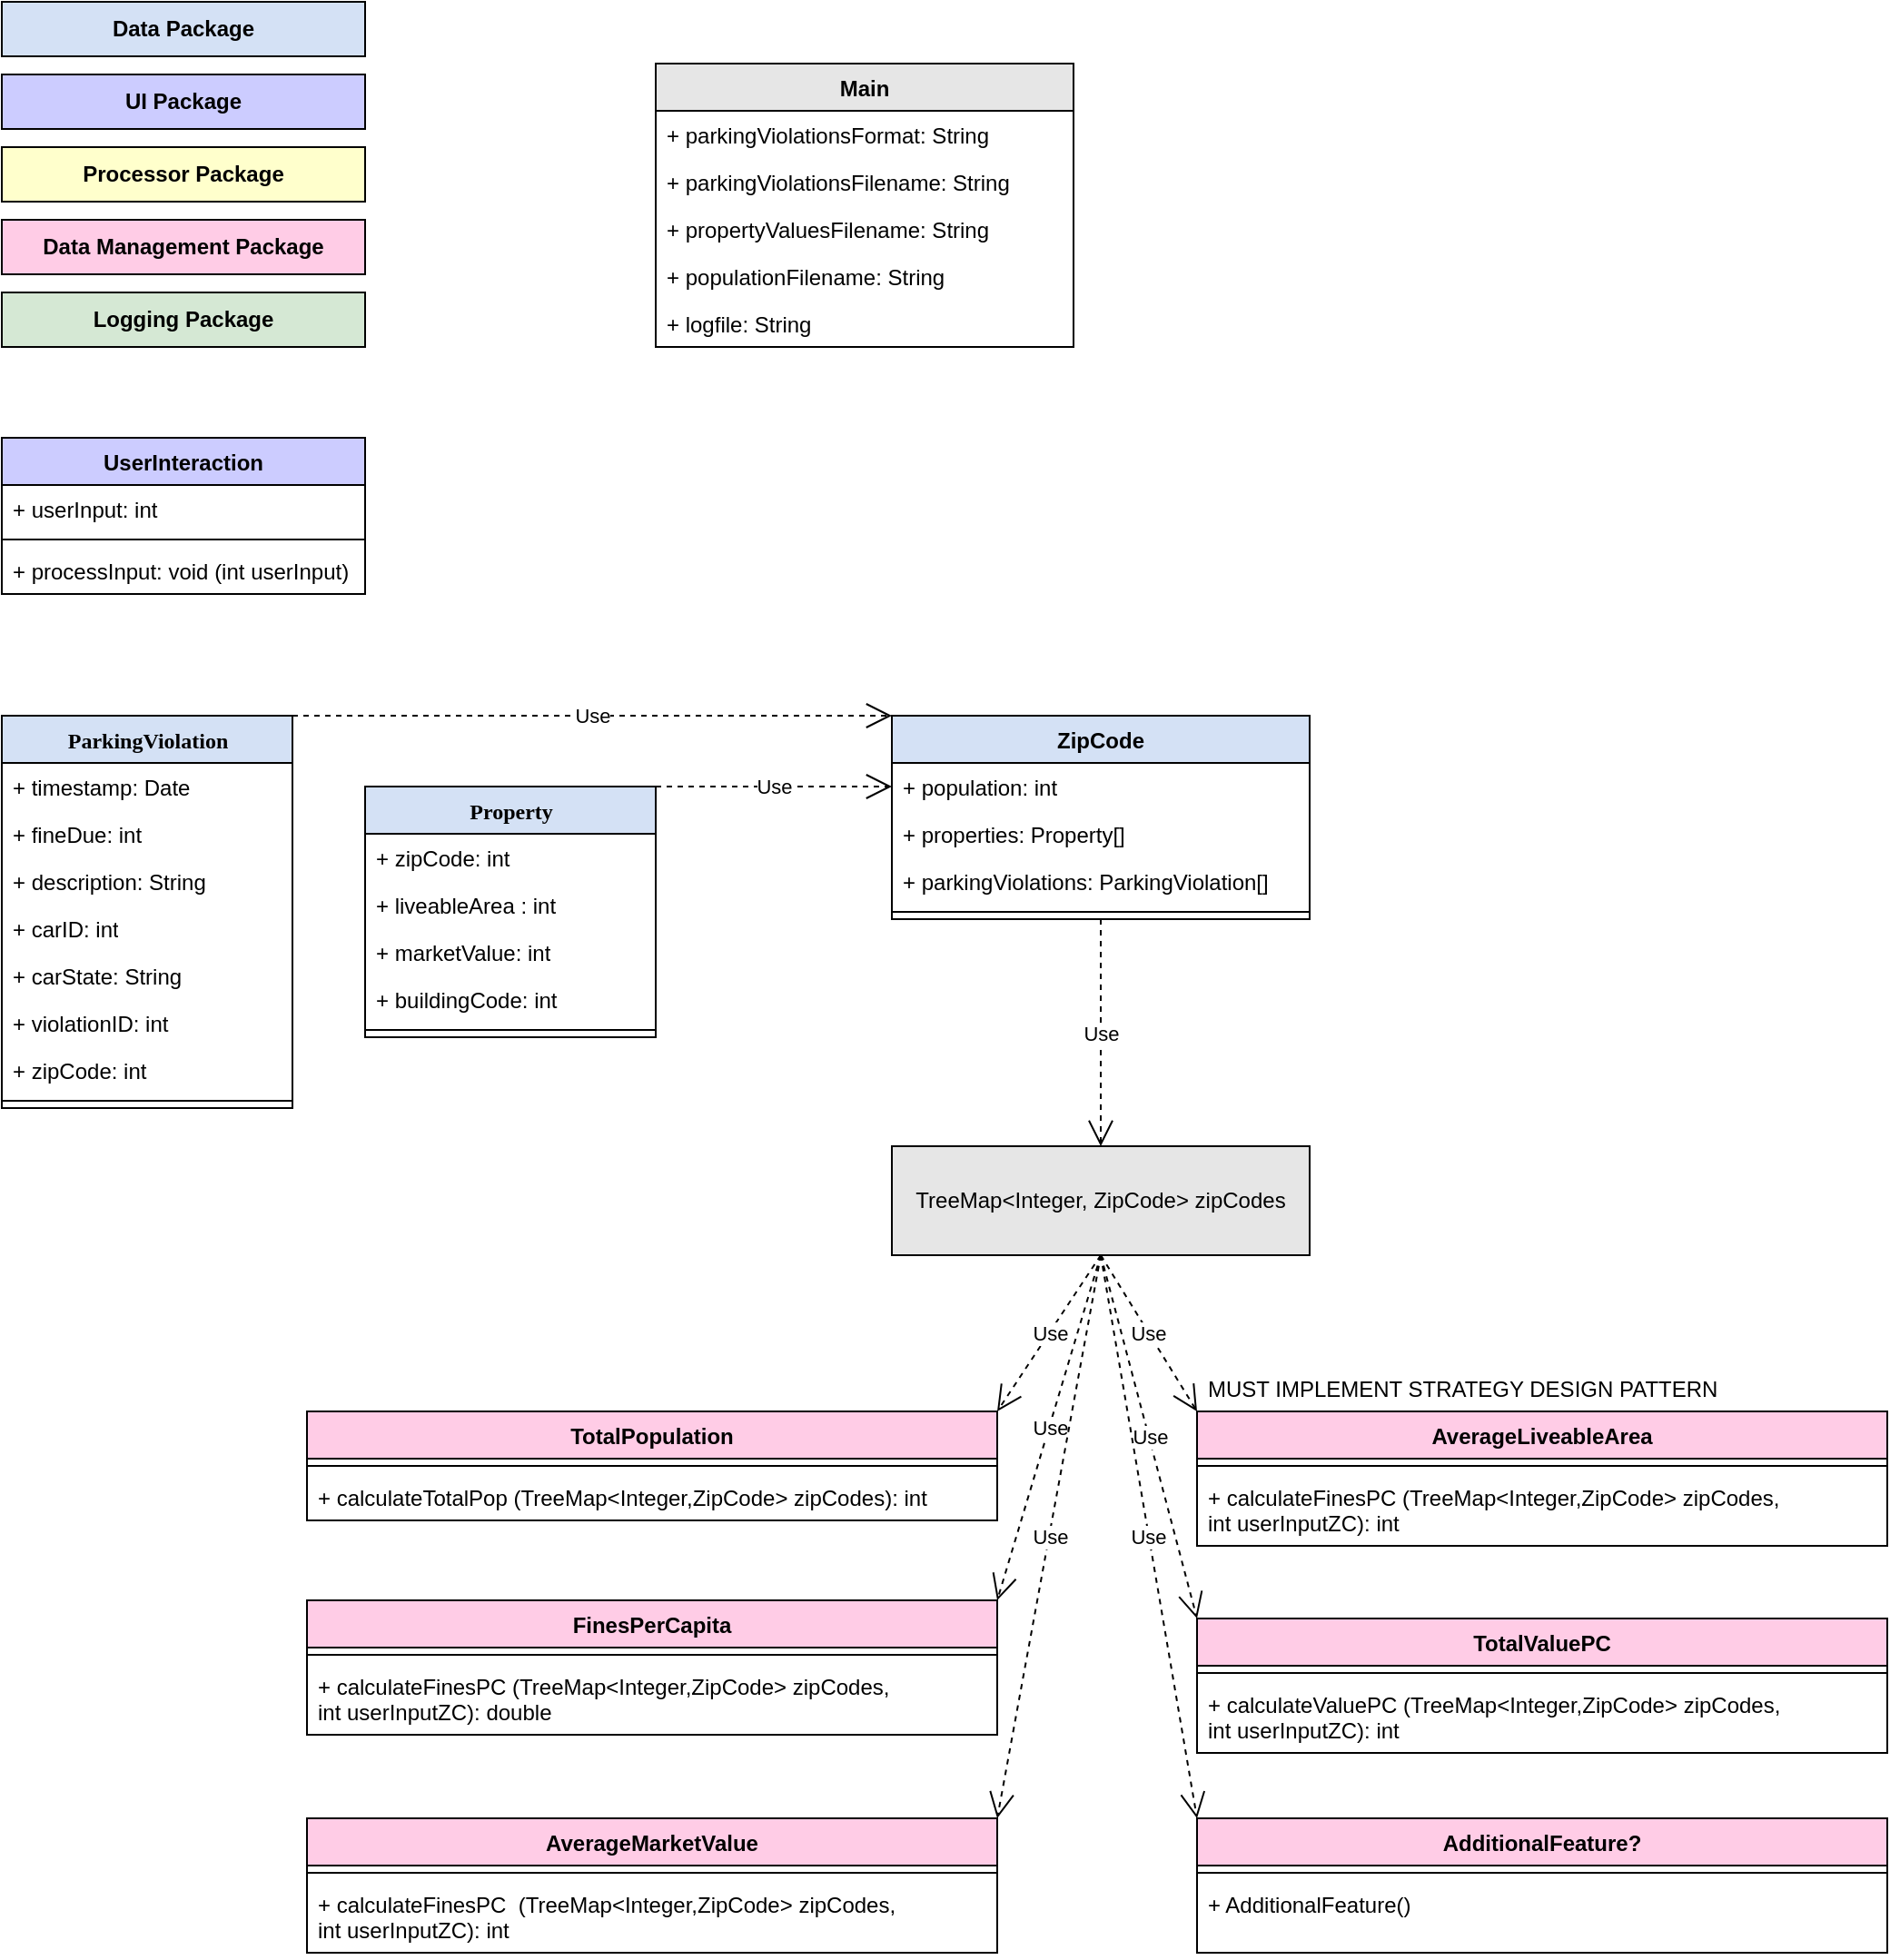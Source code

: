 <mxfile version="13.5.8" type="github">
  <diagram name="Page-1" id="6133507b-19e7-1e82-6fc7-422aa6c4b21f">
    <mxGraphModel dx="1429" dy="2697" grid="1" gridSize="10" guides="1" tooltips="1" connect="1" arrows="1" fold="1" page="1" pageScale="1" pageWidth="1100" pageHeight="850" background="#ffffff" math="0" shadow="0">
      <root>
        <mxCell id="0" />
        <mxCell id="1" parent="0" />
        <mxCell id="wVSu80I1iOXpvzOPde2Z-45" value="TreeMap&amp;lt;Integer, ZipCode&amp;gt; zipCodes" style="whiteSpace=wrap;html=1;fillColor=#E6E6E6;" vertex="1" parent="1">
          <mxGeometry x="530" y="270" width="230" height="60" as="geometry" />
        </mxCell>
        <mxCell id="wVSu80I1iOXpvzOPde2Z-48" value="Use" style="endArrow=open;endSize=12;dashed=1;html=1;exitX=1;exitY=0;exitDx=0;exitDy=0;entryX=0;entryY=0.5;entryDx=0;entryDy=0;" edge="1" parent="1" source="wVSu80I1iOXpvzOPde2Z-30" target="wVSu80I1iOXpvzOPde2Z-18">
          <mxGeometry width="160" relative="1" as="geometry">
            <mxPoint x="400" y="55.5" as="sourcePoint" />
            <mxPoint x="530" y="56" as="targetPoint" />
          </mxGeometry>
        </mxCell>
        <mxCell id="wVSu80I1iOXpvzOPde2Z-49" value="Use" style="endArrow=open;endSize=12;dashed=1;html=1;exitX=1;exitY=0;exitDx=0;exitDy=0;entryX=0;entryY=0;entryDx=0;entryDy=0;" edge="1" parent="1" source="235556782a83e6d0-1" target="wVSu80I1iOXpvzOPde2Z-17">
          <mxGeometry width="160" relative="1" as="geometry">
            <mxPoint x="200" y="10" as="sourcePoint" />
            <mxPoint x="530" y="10" as="targetPoint" />
          </mxGeometry>
        </mxCell>
        <mxCell id="wVSu80I1iOXpvzOPde2Z-50" value="Data Package" style="rounded=0;whiteSpace=wrap;html=1;fillColor=#D4E1F5;fontStyle=1" vertex="1" parent="1">
          <mxGeometry x="40" y="-360" width="200" height="30" as="geometry" />
        </mxCell>
        <mxCell id="wVSu80I1iOXpvzOPde2Z-51" value="UI Package" style="rounded=0;whiteSpace=wrap;html=1;fillColor=#CCCCFF;fontStyle=1" vertex="1" parent="1">
          <mxGeometry x="40" y="-320" width="200" height="30" as="geometry" />
        </mxCell>
        <mxCell id="wVSu80I1iOXpvzOPde2Z-52" value="Processor Package" style="rounded=0;whiteSpace=wrap;html=1;fillColor=#FFFFCC;fontStyle=1" vertex="1" parent="1">
          <mxGeometry x="40" y="-280" width="200" height="30" as="geometry" />
        </mxCell>
        <mxCell id="wVSu80I1iOXpvzOPde2Z-53" value="Data Management Package" style="rounded=0;whiteSpace=wrap;html=1;fillColor=#FFCCE6;fontStyle=1" vertex="1" parent="1">
          <mxGeometry x="40" y="-240" width="200" height="30" as="geometry" />
        </mxCell>
        <mxCell id="wVSu80I1iOXpvzOPde2Z-54" value="Logging Package" style="rounded=0;whiteSpace=wrap;html=1;fillColor=#D5E8D4;fontStyle=1" vertex="1" parent="1">
          <mxGeometry x="40" y="-200" width="200" height="30" as="geometry" />
        </mxCell>
        <mxCell id="wVSu80I1iOXpvzOPde2Z-71" value="MUST IMPLEMENT STRATEGY DESIGN PATTERN" style="text;strokeColor=none;fillColor=none;align=left;verticalAlign=top;spacingLeft=4;spacingRight=4;overflow=hidden;rotatable=0;points=[[0,0.5],[1,0.5]];portConstraint=eastwest;" vertex="1" parent="1">
          <mxGeometry x="698" y="390" width="380" height="26" as="geometry" />
        </mxCell>
        <mxCell id="wVSu80I1iOXpvzOPde2Z-5" value="Main" style="swimlane;fontStyle=1;align=center;verticalAlign=top;childLayout=stackLayout;horizontal=1;startSize=26;horizontalStack=0;resizeParent=1;resizeParentMax=0;resizeLast=0;collapsible=1;marginBottom=0;fillColor=#E6E6E6;" vertex="1" parent="1">
          <mxGeometry x="400" y="-326" width="230" height="156" as="geometry" />
        </mxCell>
        <mxCell id="wVSu80I1iOXpvzOPde2Z-6" value="+ parkingViolationsFormat: String" style="text;strokeColor=none;fillColor=none;align=left;verticalAlign=top;spacingLeft=4;spacingRight=4;overflow=hidden;rotatable=0;points=[[0,0.5],[1,0.5]];portConstraint=eastwest;" vertex="1" parent="wVSu80I1iOXpvzOPde2Z-5">
          <mxGeometry y="26" width="230" height="26" as="geometry" />
        </mxCell>
        <mxCell id="wVSu80I1iOXpvzOPde2Z-9" value="+ parkingViolationsFilename: String" style="text;strokeColor=none;fillColor=none;align=left;verticalAlign=top;spacingLeft=4;spacingRight=4;overflow=hidden;rotatable=0;points=[[0,0.5],[1,0.5]];portConstraint=eastwest;" vertex="1" parent="wVSu80I1iOXpvzOPde2Z-5">
          <mxGeometry y="52" width="230" height="26" as="geometry" />
        </mxCell>
        <mxCell id="wVSu80I1iOXpvzOPde2Z-10" value="+ propertyValuesFilename: String" style="text;strokeColor=none;fillColor=none;align=left;verticalAlign=top;spacingLeft=4;spacingRight=4;overflow=hidden;rotatable=0;points=[[0,0.5],[1,0.5]];portConstraint=eastwest;" vertex="1" parent="wVSu80I1iOXpvzOPde2Z-5">
          <mxGeometry y="78" width="230" height="26" as="geometry" />
        </mxCell>
        <mxCell id="wVSu80I1iOXpvzOPde2Z-11" value="+ populationFilename: String" style="text;strokeColor=none;fillColor=none;align=left;verticalAlign=top;spacingLeft=4;spacingRight=4;overflow=hidden;rotatable=0;points=[[0,0.5],[1,0.5]];portConstraint=eastwest;" vertex="1" parent="wVSu80I1iOXpvzOPde2Z-5">
          <mxGeometry y="104" width="230" height="26" as="geometry" />
        </mxCell>
        <mxCell id="wVSu80I1iOXpvzOPde2Z-12" value="+ logfile: String" style="text;strokeColor=none;fillColor=none;align=left;verticalAlign=top;spacingLeft=4;spacingRight=4;overflow=hidden;rotatable=0;points=[[0,0.5],[1,0.5]];portConstraint=eastwest;" vertex="1" parent="wVSu80I1iOXpvzOPde2Z-5">
          <mxGeometry y="130" width="230" height="26" as="geometry" />
        </mxCell>
        <mxCell id="wVSu80I1iOXpvzOPde2Z-13" value="UserInteraction" style="swimlane;fontStyle=1;align=center;verticalAlign=top;childLayout=stackLayout;horizontal=1;startSize=26;horizontalStack=0;resizeParent=1;resizeParentMax=0;resizeLast=0;collapsible=1;marginBottom=0;fillColor=#CCCCFF;" vertex="1" parent="1">
          <mxGeometry x="40" y="-120" width="200" height="86" as="geometry" />
        </mxCell>
        <mxCell id="wVSu80I1iOXpvzOPde2Z-14" value="+ userInput: int" style="text;strokeColor=none;fillColor=none;align=left;verticalAlign=top;spacingLeft=4;spacingRight=4;overflow=hidden;rotatable=0;points=[[0,0.5],[1,0.5]];portConstraint=eastwest;" vertex="1" parent="wVSu80I1iOXpvzOPde2Z-13">
          <mxGeometry y="26" width="200" height="26" as="geometry" />
        </mxCell>
        <mxCell id="wVSu80I1iOXpvzOPde2Z-15" value="" style="line;strokeWidth=1;fillColor=none;align=left;verticalAlign=middle;spacingTop=-1;spacingLeft=3;spacingRight=3;rotatable=0;labelPosition=right;points=[];portConstraint=eastwest;" vertex="1" parent="wVSu80I1iOXpvzOPde2Z-13">
          <mxGeometry y="52" width="200" height="8" as="geometry" />
        </mxCell>
        <mxCell id="wVSu80I1iOXpvzOPde2Z-16" value="+ processInput: void (int userInput)&#xa;" style="text;strokeColor=none;fillColor=none;align=left;verticalAlign=top;spacingLeft=4;spacingRight=4;overflow=hidden;rotatable=0;points=[[0,0.5],[1,0.5]];portConstraint=eastwest;" vertex="1" parent="wVSu80I1iOXpvzOPde2Z-13">
          <mxGeometry y="60" width="200" height="26" as="geometry" />
        </mxCell>
        <mxCell id="235556782a83e6d0-1" value="ParkingViolation" style="swimlane;html=1;fontStyle=1;align=center;verticalAlign=top;childLayout=stackLayout;horizontal=1;startSize=26;horizontalStack=0;resizeParent=1;resizeLast=0;collapsible=1;marginBottom=0;swimlaneFillColor=#ffffff;rounded=0;shadow=0;comic=0;labelBackgroundColor=none;strokeWidth=1;fillColor=#D4E1F5;fontFamily=Verdana;fontSize=12" parent="1" vertex="1">
          <mxGeometry x="40" y="33" width="160" height="216" as="geometry" />
        </mxCell>
        <mxCell id="235556782a83e6d0-2" value="+ timestamp: Date" style="text;html=1;strokeColor=none;fillColor=none;align=left;verticalAlign=top;spacingLeft=4;spacingRight=4;whiteSpace=wrap;overflow=hidden;rotatable=0;points=[[0,0.5],[1,0.5]];portConstraint=eastwest;" parent="235556782a83e6d0-1" vertex="1">
          <mxGeometry y="26" width="160" height="26" as="geometry" />
        </mxCell>
        <mxCell id="235556782a83e6d0-3" value="+ fineDue: int" style="text;html=1;strokeColor=none;fillColor=none;align=left;verticalAlign=top;spacingLeft=4;spacingRight=4;whiteSpace=wrap;overflow=hidden;rotatable=0;points=[[0,0.5],[1,0.5]];portConstraint=eastwest;" parent="235556782a83e6d0-1" vertex="1">
          <mxGeometry y="52" width="160" height="26" as="geometry" />
        </mxCell>
        <mxCell id="235556782a83e6d0-5" value="+ description: String" style="text;html=1;strokeColor=none;fillColor=none;align=left;verticalAlign=top;spacingLeft=4;spacingRight=4;whiteSpace=wrap;overflow=hidden;rotatable=0;points=[[0,0.5],[1,0.5]];portConstraint=eastwest;" parent="235556782a83e6d0-1" vertex="1">
          <mxGeometry y="78" width="160" height="26" as="geometry" />
        </mxCell>
        <mxCell id="wVSu80I1iOXpvzOPde2Z-1" value="+ carID: int" style="text;html=1;strokeColor=none;fillColor=none;align=left;verticalAlign=top;spacingLeft=4;spacingRight=4;whiteSpace=wrap;overflow=hidden;rotatable=0;points=[[0,0.5],[1,0.5]];portConstraint=eastwest;" vertex="1" parent="235556782a83e6d0-1">
          <mxGeometry y="104" width="160" height="26" as="geometry" />
        </mxCell>
        <mxCell id="wVSu80I1iOXpvzOPde2Z-2" value="+ carState: String" style="text;html=1;strokeColor=none;fillColor=none;align=left;verticalAlign=top;spacingLeft=4;spacingRight=4;whiteSpace=wrap;overflow=hidden;rotatable=0;points=[[0,0.5],[1,0.5]];portConstraint=eastwest;" vertex="1" parent="235556782a83e6d0-1">
          <mxGeometry y="130" width="160" height="26" as="geometry" />
        </mxCell>
        <mxCell id="wVSu80I1iOXpvzOPde2Z-3" value="+ violationID: int&lt;br&gt;" style="text;html=1;strokeColor=none;fillColor=none;align=left;verticalAlign=top;spacingLeft=4;spacingRight=4;whiteSpace=wrap;overflow=hidden;rotatable=0;points=[[0,0.5],[1,0.5]];portConstraint=eastwest;" vertex="1" parent="235556782a83e6d0-1">
          <mxGeometry y="156" width="160" height="26" as="geometry" />
        </mxCell>
        <mxCell id="wVSu80I1iOXpvzOPde2Z-4" value="+ zipCode: int" style="text;html=1;strokeColor=none;fillColor=none;align=left;verticalAlign=top;spacingLeft=4;spacingRight=4;whiteSpace=wrap;overflow=hidden;rotatable=0;points=[[0,0.5],[1,0.5]];portConstraint=eastwest;" vertex="1" parent="235556782a83e6d0-1">
          <mxGeometry y="182" width="160" height="26" as="geometry" />
        </mxCell>
        <mxCell id="235556782a83e6d0-6" value="" style="line;html=1;strokeWidth=1;fillColor=none;align=left;verticalAlign=middle;spacingTop=-1;spacingLeft=3;spacingRight=3;rotatable=0;labelPosition=right;points=[];portConstraint=eastwest;" parent="235556782a83e6d0-1" vertex="1">
          <mxGeometry y="208" width="160" height="8" as="geometry" />
        </mxCell>
        <mxCell id="wVSu80I1iOXpvzOPde2Z-17" value="ZipCode" style="swimlane;fontStyle=1;align=center;verticalAlign=top;childLayout=stackLayout;horizontal=1;startSize=26;horizontalStack=0;resizeParent=1;resizeParentMax=0;resizeLast=0;collapsible=1;marginBottom=0;fillColor=#D4E1F5;" vertex="1" parent="1">
          <mxGeometry x="530" y="33" width="230" height="112" as="geometry" />
        </mxCell>
        <mxCell id="wVSu80I1iOXpvzOPde2Z-18" value="+ population: int&#xa;" style="text;strokeColor=none;fillColor=none;align=left;verticalAlign=top;spacingLeft=4;spacingRight=4;overflow=hidden;rotatable=0;points=[[0,0.5],[1,0.5]];portConstraint=eastwest;" vertex="1" parent="wVSu80I1iOXpvzOPde2Z-17">
          <mxGeometry y="26" width="230" height="26" as="geometry" />
        </mxCell>
        <mxCell id="wVSu80I1iOXpvzOPde2Z-24" value="+ properties: Property[]" style="text;strokeColor=none;fillColor=none;align=left;verticalAlign=top;spacingLeft=4;spacingRight=4;overflow=hidden;rotatable=0;points=[[0,0.5],[1,0.5]];portConstraint=eastwest;" vertex="1" parent="wVSu80I1iOXpvzOPde2Z-17">
          <mxGeometry y="52" width="230" height="26" as="geometry" />
        </mxCell>
        <mxCell id="wVSu80I1iOXpvzOPde2Z-25" value="+ parkingViolations: ParkingViolation[]" style="text;strokeColor=none;fillColor=none;align=left;verticalAlign=top;spacingLeft=4;spacingRight=4;overflow=hidden;rotatable=0;points=[[0,0.5],[1,0.5]];portConstraint=eastwest;" vertex="1" parent="wVSu80I1iOXpvzOPde2Z-17">
          <mxGeometry y="78" width="230" height="26" as="geometry" />
        </mxCell>
        <mxCell id="wVSu80I1iOXpvzOPde2Z-19" value="" style="line;strokeWidth=1;fillColor=none;align=left;verticalAlign=middle;spacingTop=-1;spacingLeft=3;spacingRight=3;rotatable=0;labelPosition=right;points=[];portConstraint=eastwest;" vertex="1" parent="wVSu80I1iOXpvzOPde2Z-17">
          <mxGeometry y="104" width="230" height="8" as="geometry" />
        </mxCell>
        <mxCell id="wVSu80I1iOXpvzOPde2Z-30" value="Property" style="swimlane;html=1;fontStyle=1;align=center;verticalAlign=top;childLayout=stackLayout;horizontal=1;startSize=26;horizontalStack=0;resizeParent=1;resizeLast=0;collapsible=1;marginBottom=0;swimlaneFillColor=#ffffff;rounded=0;shadow=0;comic=0;labelBackgroundColor=none;strokeWidth=1;fillColor=#D4E1F5;fontFamily=Verdana;fontSize=12" vertex="1" parent="1">
          <mxGeometry x="240" y="72" width="160" height="138" as="geometry" />
        </mxCell>
        <mxCell id="wVSu80I1iOXpvzOPde2Z-31" value="+ zipCode: int" style="text;html=1;strokeColor=none;fillColor=none;align=left;verticalAlign=top;spacingLeft=4;spacingRight=4;whiteSpace=wrap;overflow=hidden;rotatable=0;points=[[0,0.5],[1,0.5]];portConstraint=eastwest;" vertex="1" parent="wVSu80I1iOXpvzOPde2Z-30">
          <mxGeometry y="26" width="160" height="26" as="geometry" />
        </mxCell>
        <mxCell id="wVSu80I1iOXpvzOPde2Z-32" value="+ liveableArea : int" style="text;html=1;strokeColor=none;fillColor=none;align=left;verticalAlign=top;spacingLeft=4;spacingRight=4;whiteSpace=wrap;overflow=hidden;rotatable=0;points=[[0,0.5],[1,0.5]];portConstraint=eastwest;" vertex="1" parent="wVSu80I1iOXpvzOPde2Z-30">
          <mxGeometry y="52" width="160" height="26" as="geometry" />
        </mxCell>
        <mxCell id="wVSu80I1iOXpvzOPde2Z-33" value="+ marketValue: int" style="text;html=1;strokeColor=none;fillColor=none;align=left;verticalAlign=top;spacingLeft=4;spacingRight=4;whiteSpace=wrap;overflow=hidden;rotatable=0;points=[[0,0.5],[1,0.5]];portConstraint=eastwest;" vertex="1" parent="wVSu80I1iOXpvzOPde2Z-30">
          <mxGeometry y="78" width="160" height="26" as="geometry" />
        </mxCell>
        <mxCell id="wVSu80I1iOXpvzOPde2Z-42" value="+ buildingCode: int" style="text;html=1;strokeColor=none;fillColor=none;align=left;verticalAlign=top;spacingLeft=4;spacingRight=4;whiteSpace=wrap;overflow=hidden;rotatable=0;points=[[0,0.5],[1,0.5]];portConstraint=eastwest;" vertex="1" parent="wVSu80I1iOXpvzOPde2Z-30">
          <mxGeometry y="104" width="160" height="26" as="geometry" />
        </mxCell>
        <mxCell id="wVSu80I1iOXpvzOPde2Z-38" value="" style="line;html=1;strokeWidth=1;fillColor=none;align=left;verticalAlign=middle;spacingTop=-1;spacingLeft=3;spacingRight=3;rotatable=0;labelPosition=right;points=[];portConstraint=eastwest;" vertex="1" parent="wVSu80I1iOXpvzOPde2Z-30">
          <mxGeometry y="130" width="160" height="8" as="geometry" />
        </mxCell>
        <mxCell id="wVSu80I1iOXpvzOPde2Z-83" value="Use" style="endArrow=open;endSize=12;dashed=1;html=1;entryX=1;entryY=0;entryDx=0;entryDy=0;exitX=0.5;exitY=1;exitDx=0;exitDy=0;" edge="1" parent="1" source="wVSu80I1iOXpvzOPde2Z-45" target="wVSu80I1iOXpvzOPde2Z-55">
          <mxGeometry width="160" relative="1" as="geometry">
            <mxPoint x="618" y="360" as="sourcePoint" />
            <mxPoint x="778" y="360" as="targetPoint" />
          </mxGeometry>
        </mxCell>
        <mxCell id="wVSu80I1iOXpvzOPde2Z-84" value="Use" style="endArrow=open;endSize=12;dashed=1;html=1;entryX=0;entryY=0;entryDx=0;entryDy=0;exitX=0.5;exitY=1;exitDx=0;exitDy=0;" edge="1" parent="1" source="wVSu80I1iOXpvzOPde2Z-45" target="wVSu80I1iOXpvzOPde2Z-67">
          <mxGeometry width="160" relative="1" as="geometry">
            <mxPoint x="618" y="360" as="sourcePoint" />
            <mxPoint x="778" y="360" as="targetPoint" />
          </mxGeometry>
        </mxCell>
        <mxCell id="wVSu80I1iOXpvzOPde2Z-85" value="Use" style="endArrow=open;endSize=12;dashed=1;html=1;exitX=0.5;exitY=1;exitDx=0;exitDy=0;entryX=1;entryY=0;entryDx=0;entryDy=0;" edge="1" parent="1" source="wVSu80I1iOXpvzOPde2Z-45" target="wVSu80I1iOXpvzOPde2Z-59">
          <mxGeometry width="160" relative="1" as="geometry">
            <mxPoint x="553" y="500" as="sourcePoint" />
            <mxPoint x="713" y="500" as="targetPoint" />
          </mxGeometry>
        </mxCell>
        <mxCell id="wVSu80I1iOXpvzOPde2Z-86" value="Use" style="endArrow=open;endSize=12;dashed=1;html=1;exitX=0.5;exitY=1;exitDx=0;exitDy=0;entryX=0;entryY=0;entryDx=0;entryDy=0;" edge="1" parent="1" source="wVSu80I1iOXpvzOPde2Z-45" target="wVSu80I1iOXpvzOPde2Z-72">
          <mxGeometry width="160" relative="1" as="geometry">
            <mxPoint x="628" y="510" as="sourcePoint" />
            <mxPoint x="788" y="510" as="targetPoint" />
          </mxGeometry>
        </mxCell>
        <mxCell id="wVSu80I1iOXpvzOPde2Z-87" value="Use" style="endArrow=open;endSize=12;dashed=1;html=1;exitX=0.5;exitY=1;exitDx=0;exitDy=0;entryX=1;entryY=0;entryDx=0;entryDy=0;" edge="1" parent="1" source="wVSu80I1iOXpvzOPde2Z-45" target="wVSu80I1iOXpvzOPde2Z-63">
          <mxGeometry width="160" relative="1" as="geometry">
            <mxPoint x="558" y="260" as="sourcePoint" />
            <mxPoint x="718" y="260" as="targetPoint" />
          </mxGeometry>
        </mxCell>
        <mxCell id="wVSu80I1iOXpvzOPde2Z-88" value="Use" style="endArrow=open;endSize=12;dashed=1;html=1;exitX=0.5;exitY=1;exitDx=0;exitDy=0;entryX=0;entryY=0;entryDx=0;entryDy=0;" edge="1" parent="1" source="wVSu80I1iOXpvzOPde2Z-45" target="wVSu80I1iOXpvzOPde2Z-77">
          <mxGeometry width="160" relative="1" as="geometry">
            <mxPoint x="558" y="260" as="sourcePoint" />
            <mxPoint x="718" y="260" as="targetPoint" />
          </mxGeometry>
        </mxCell>
        <mxCell id="wVSu80I1iOXpvzOPde2Z-55" value="TotalPopulation" style="swimlane;fontStyle=1;align=center;verticalAlign=top;childLayout=stackLayout;horizontal=1;startSize=26;horizontalStack=0;resizeParent=1;resizeParentMax=0;resizeLast=0;collapsible=1;marginBottom=0;strokeColor=#000000;fillColor=#FFCCE6;" vertex="1" parent="1">
          <mxGeometry x="208" y="416" width="380" height="60" as="geometry" />
        </mxCell>
        <mxCell id="wVSu80I1iOXpvzOPde2Z-57" value="" style="line;strokeWidth=1;fillColor=none;align=left;verticalAlign=middle;spacingTop=-1;spacingLeft=3;spacingRight=3;rotatable=0;labelPosition=right;points=[];portConstraint=eastwest;" vertex="1" parent="wVSu80I1iOXpvzOPde2Z-55">
          <mxGeometry y="26" width="380" height="8" as="geometry" />
        </mxCell>
        <mxCell id="wVSu80I1iOXpvzOPde2Z-58" value="+ calculateTotalPop (TreeMap&lt;Integer,ZipCode&gt; zipCodes): int" style="text;strokeColor=none;fillColor=none;align=left;verticalAlign=top;spacingLeft=4;spacingRight=4;overflow=hidden;rotatable=0;points=[[0,0.5],[1,0.5]];portConstraint=eastwest;" vertex="1" parent="wVSu80I1iOXpvzOPde2Z-55">
          <mxGeometry y="34" width="380" height="26" as="geometry" />
        </mxCell>
        <mxCell id="wVSu80I1iOXpvzOPde2Z-59" value="FinesPerCapita" style="swimlane;fontStyle=1;align=center;verticalAlign=top;childLayout=stackLayout;horizontal=1;startSize=26;horizontalStack=0;resizeParent=1;resizeParentMax=0;resizeLast=0;collapsible=1;marginBottom=0;strokeColor=#000000;fillColor=#FFCCE6;" vertex="1" parent="1">
          <mxGeometry x="208" y="520" width="380" height="74" as="geometry" />
        </mxCell>
        <mxCell id="wVSu80I1iOXpvzOPde2Z-61" value="" style="line;strokeWidth=1;fillColor=none;align=left;verticalAlign=middle;spacingTop=-1;spacingLeft=3;spacingRight=3;rotatable=0;labelPosition=right;points=[];portConstraint=eastwest;" vertex="1" parent="wVSu80I1iOXpvzOPde2Z-59">
          <mxGeometry y="26" width="380" height="8" as="geometry" />
        </mxCell>
        <mxCell id="wVSu80I1iOXpvzOPde2Z-62" value="+ calculateFinesPC (TreeMap&lt;Integer,ZipCode&gt; zipCodes, &#xa;int userInputZC): double" style="text;strokeColor=none;fillColor=none;align=left;verticalAlign=top;spacingLeft=4;spacingRight=4;overflow=hidden;rotatable=0;points=[[0,0.5],[1,0.5]];portConstraint=eastwest;" vertex="1" parent="wVSu80I1iOXpvzOPde2Z-59">
          <mxGeometry y="34" width="380" height="40" as="geometry" />
        </mxCell>
        <mxCell id="wVSu80I1iOXpvzOPde2Z-63" value="AverageMarketValue" style="swimlane;fontStyle=1;align=center;verticalAlign=top;childLayout=stackLayout;horizontal=1;startSize=26;horizontalStack=0;resizeParent=1;resizeParentMax=0;resizeLast=0;collapsible=1;marginBottom=0;strokeColor=#000000;fillColor=#FFCCE6;" vertex="1" parent="1">
          <mxGeometry x="208" y="640" width="380" height="74" as="geometry" />
        </mxCell>
        <mxCell id="wVSu80I1iOXpvzOPde2Z-65" value="" style="line;strokeWidth=1;fillColor=none;align=left;verticalAlign=middle;spacingTop=-1;spacingLeft=3;spacingRight=3;rotatable=0;labelPosition=right;points=[];portConstraint=eastwest;" vertex="1" parent="wVSu80I1iOXpvzOPde2Z-63">
          <mxGeometry y="26" width="380" height="8" as="geometry" />
        </mxCell>
        <mxCell id="wVSu80I1iOXpvzOPde2Z-66" value="+ calculateFinesPC  (TreeMap&lt;Integer,ZipCode&gt; zipCodes, &#xa;int userInputZC): int" style="text;strokeColor=none;fillColor=none;align=left;verticalAlign=top;spacingLeft=4;spacingRight=4;overflow=hidden;rotatable=0;points=[[0,0.5],[1,0.5]];portConstraint=eastwest;" vertex="1" parent="wVSu80I1iOXpvzOPde2Z-63">
          <mxGeometry y="34" width="380" height="40" as="geometry" />
        </mxCell>
        <mxCell id="wVSu80I1iOXpvzOPde2Z-67" value="AverageLiveableArea" style="swimlane;fontStyle=1;align=center;verticalAlign=top;childLayout=stackLayout;horizontal=1;startSize=26;horizontalStack=0;resizeParent=1;resizeParentMax=0;resizeLast=0;collapsible=1;marginBottom=0;strokeColor=#000000;fillColor=#FFCCE6;" vertex="1" parent="1">
          <mxGeometry x="698" y="416" width="380" height="74" as="geometry" />
        </mxCell>
        <mxCell id="wVSu80I1iOXpvzOPde2Z-69" value="" style="line;strokeWidth=1;fillColor=none;align=left;verticalAlign=middle;spacingTop=-1;spacingLeft=3;spacingRight=3;rotatable=0;labelPosition=right;points=[];portConstraint=eastwest;" vertex="1" parent="wVSu80I1iOXpvzOPde2Z-67">
          <mxGeometry y="26" width="380" height="8" as="geometry" />
        </mxCell>
        <mxCell id="wVSu80I1iOXpvzOPde2Z-70" value="+ calculateFinesPC (TreeMap&lt;Integer,ZipCode&gt; zipCodes, &#xa;int userInputZC): int" style="text;strokeColor=none;fillColor=none;align=left;verticalAlign=top;spacingLeft=4;spacingRight=4;overflow=hidden;rotatable=0;points=[[0,0.5],[1,0.5]];portConstraint=eastwest;" vertex="1" parent="wVSu80I1iOXpvzOPde2Z-67">
          <mxGeometry y="34" width="380" height="40" as="geometry" />
        </mxCell>
        <mxCell id="wVSu80I1iOXpvzOPde2Z-72" value="TotalValuePC" style="swimlane;fontStyle=1;align=center;verticalAlign=top;childLayout=stackLayout;horizontal=1;startSize=26;horizontalStack=0;resizeParent=1;resizeParentMax=0;resizeLast=0;collapsible=1;marginBottom=0;strokeColor=#000000;fillColor=#FFCCE6;" vertex="1" parent="1">
          <mxGeometry x="698" y="530" width="380" height="74" as="geometry" />
        </mxCell>
        <mxCell id="wVSu80I1iOXpvzOPde2Z-74" value="" style="line;strokeWidth=1;fillColor=none;align=left;verticalAlign=middle;spacingTop=-1;spacingLeft=3;spacingRight=3;rotatable=0;labelPosition=right;points=[];portConstraint=eastwest;" vertex="1" parent="wVSu80I1iOXpvzOPde2Z-72">
          <mxGeometry y="26" width="380" height="8" as="geometry" />
        </mxCell>
        <mxCell id="wVSu80I1iOXpvzOPde2Z-75" value="+ calculateValuePC (TreeMap&lt;Integer,ZipCode&gt; zipCodes,&#xa;int userInputZC): int" style="text;strokeColor=none;fillColor=none;align=left;verticalAlign=top;spacingLeft=4;spacingRight=4;overflow=hidden;rotatable=0;points=[[0,0.5],[1,0.5]];portConstraint=eastwest;" vertex="1" parent="wVSu80I1iOXpvzOPde2Z-72">
          <mxGeometry y="34" width="380" height="40" as="geometry" />
        </mxCell>
        <mxCell id="wVSu80I1iOXpvzOPde2Z-77" value="AdditionalFeature?" style="swimlane;fontStyle=1;align=center;verticalAlign=top;childLayout=stackLayout;horizontal=1;startSize=26;horizontalStack=0;resizeParent=1;resizeParentMax=0;resizeLast=0;collapsible=1;marginBottom=0;strokeColor=#000000;fillColor=#FFCCE6;" vertex="1" parent="1">
          <mxGeometry x="698" y="640" width="380" height="74" as="geometry" />
        </mxCell>
        <mxCell id="wVSu80I1iOXpvzOPde2Z-78" value="" style="line;strokeWidth=1;fillColor=none;align=left;verticalAlign=middle;spacingTop=-1;spacingLeft=3;spacingRight=3;rotatable=0;labelPosition=right;points=[];portConstraint=eastwest;" vertex="1" parent="wVSu80I1iOXpvzOPde2Z-77">
          <mxGeometry y="26" width="380" height="8" as="geometry" />
        </mxCell>
        <mxCell id="wVSu80I1iOXpvzOPde2Z-79" value="+ AdditionalFeature()" style="text;strokeColor=none;fillColor=none;align=left;verticalAlign=top;spacingLeft=4;spacingRight=4;overflow=hidden;rotatable=0;points=[[0,0.5],[1,0.5]];portConstraint=eastwest;" vertex="1" parent="wVSu80I1iOXpvzOPde2Z-77">
          <mxGeometry y="34" width="380" height="40" as="geometry" />
        </mxCell>
        <mxCell id="wVSu80I1iOXpvzOPde2Z-89" value="Use" style="endArrow=open;endSize=12;dashed=1;html=1;exitX=0.5;exitY=1;exitDx=0;exitDy=0;entryX=0.5;entryY=0;entryDx=0;entryDy=0;" edge="1" parent="1" source="wVSu80I1iOXpvzOPde2Z-17" target="wVSu80I1iOXpvzOPde2Z-45">
          <mxGeometry width="160" relative="1" as="geometry">
            <mxPoint x="640" y="190" as="sourcePoint" />
            <mxPoint x="800" y="190" as="targetPoint" />
          </mxGeometry>
        </mxCell>
      </root>
    </mxGraphModel>
  </diagram>
</mxfile>

